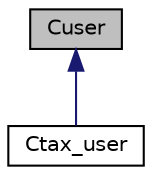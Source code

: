 digraph "Cuser"
{
  edge [fontname="Helvetica",fontsize="10",labelfontname="Helvetica",labelfontsize="10"];
  node [fontname="Helvetica",fontsize="10",shape=record];
  Node1 [label="Cuser",height=0.2,width=0.4,color="black", fillcolor="grey75", style="filled", fontcolor="black"];
  Node1 -> Node2 [dir="back",color="midnightblue",fontsize="10",style="solid"];
  Node2 [label="Ctax_user",height=0.2,width=0.4,color="black", fillcolor="white", style="filled",URL="$class_ctax__user.html",tooltip="Implementación de objeto Impuesto. "];
}
